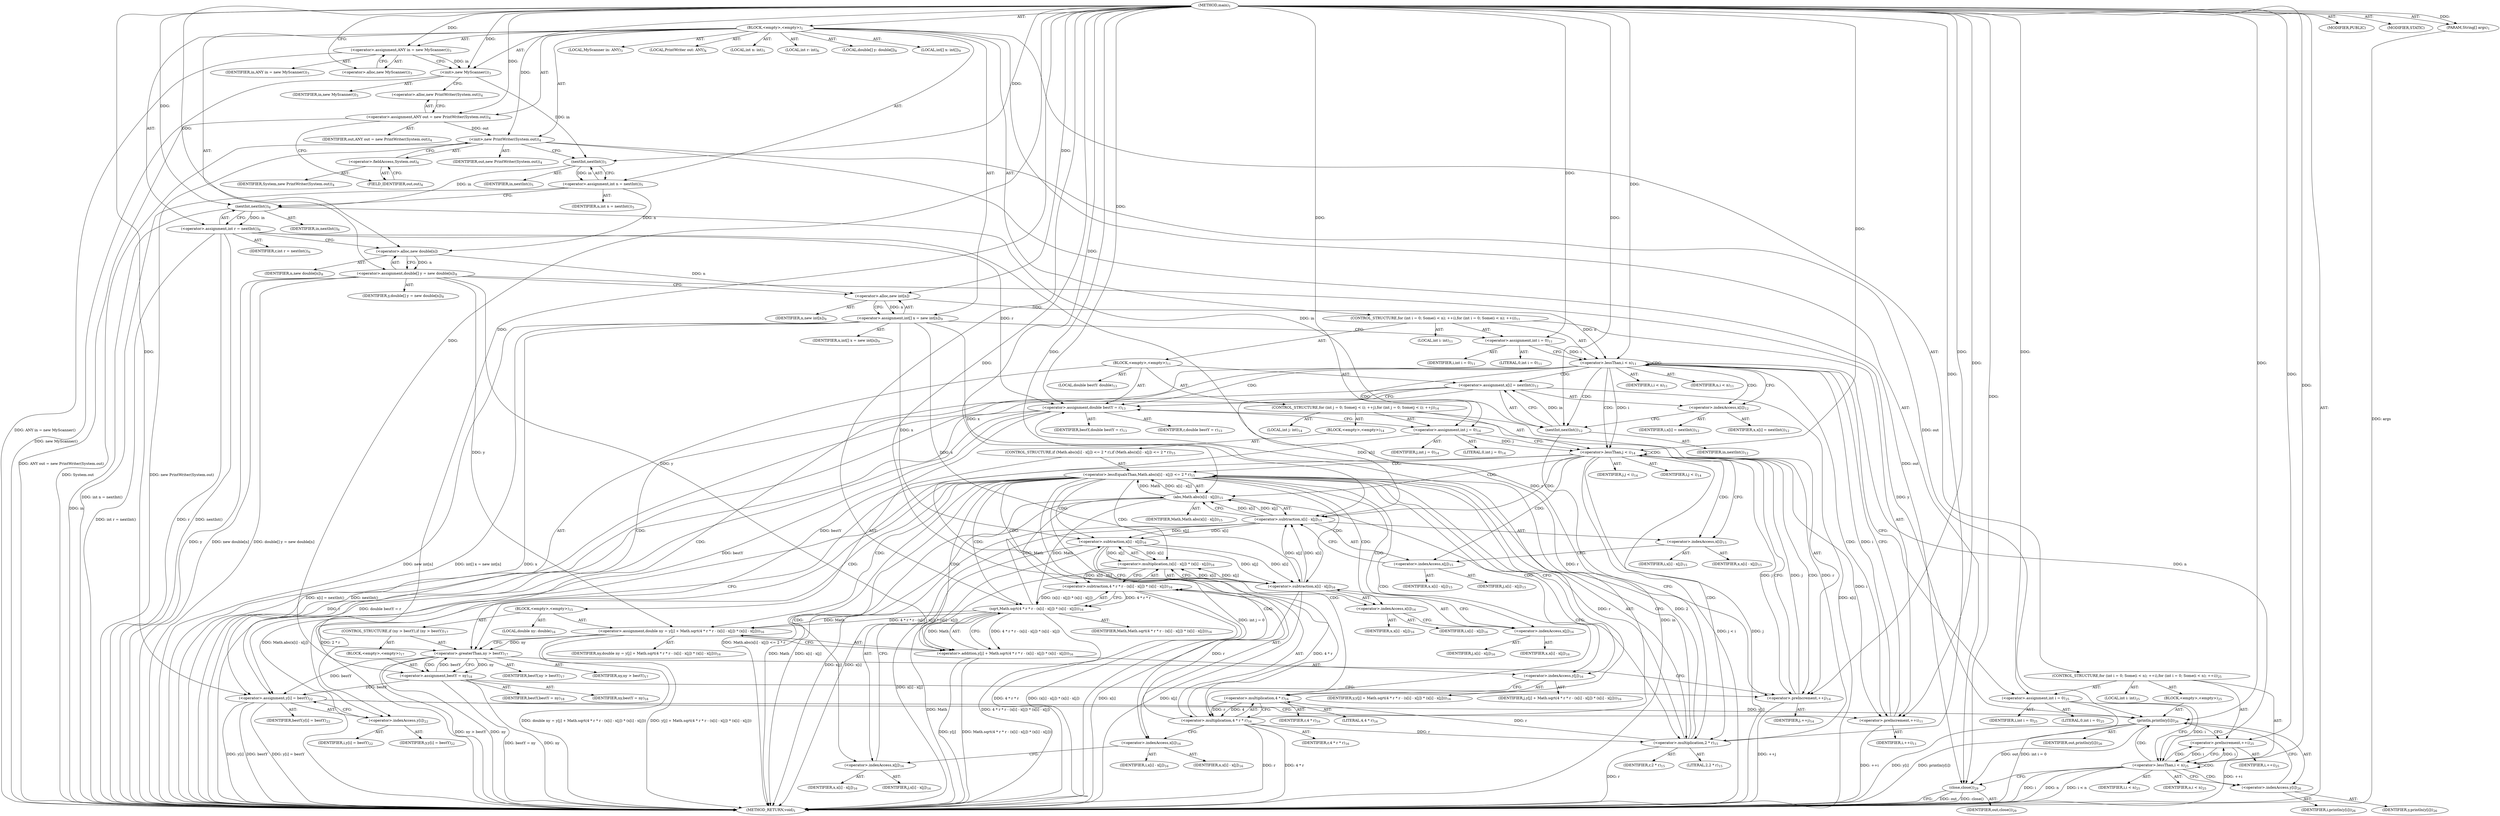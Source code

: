 digraph "main" {  
"21" [label = <(METHOD,main)<SUB>1</SUB>> ]
"22" [label = <(PARAM,String[] args)<SUB>1</SUB>> ]
"23" [label = <(BLOCK,&lt;empty&gt;,&lt;empty&gt;)<SUB>1</SUB>> ]
"4" [label = <(LOCAL,MyScanner in: ANY)<SUB>3</SUB>> ]
"24" [label = <(&lt;operator&gt;.assignment,ANY in = new MyScanner())<SUB>3</SUB>> ]
"25" [label = <(IDENTIFIER,in,ANY in = new MyScanner())<SUB>3</SUB>> ]
"26" [label = <(&lt;operator&gt;.alloc,new MyScanner())<SUB>3</SUB>> ]
"27" [label = <(&lt;init&gt;,new MyScanner())<SUB>3</SUB>> ]
"3" [label = <(IDENTIFIER,in,new MyScanner())<SUB>3</SUB>> ]
"6" [label = <(LOCAL,PrintWriter out: ANY)<SUB>4</SUB>> ]
"28" [label = <(&lt;operator&gt;.assignment,ANY out = new PrintWriter(System.out))<SUB>4</SUB>> ]
"29" [label = <(IDENTIFIER,out,ANY out = new PrintWriter(System.out))<SUB>4</SUB>> ]
"30" [label = <(&lt;operator&gt;.alloc,new PrintWriter(System.out))<SUB>4</SUB>> ]
"31" [label = <(&lt;init&gt;,new PrintWriter(System.out))<SUB>4</SUB>> ]
"5" [label = <(IDENTIFIER,out,new PrintWriter(System.out))<SUB>4</SUB>> ]
"32" [label = <(&lt;operator&gt;.fieldAccess,System.out)<SUB>4</SUB>> ]
"33" [label = <(IDENTIFIER,System,new PrintWriter(System.out))<SUB>4</SUB>> ]
"34" [label = <(FIELD_IDENTIFIER,out,out)<SUB>4</SUB>> ]
"35" [label = <(LOCAL,int n: int)<SUB>5</SUB>> ]
"36" [label = <(&lt;operator&gt;.assignment,int n = nextInt())<SUB>5</SUB>> ]
"37" [label = <(IDENTIFIER,n,int n = nextInt())<SUB>5</SUB>> ]
"38" [label = <(nextInt,nextInt())<SUB>5</SUB>> ]
"39" [label = <(IDENTIFIER,in,nextInt())<SUB>5</SUB>> ]
"40" [label = <(LOCAL,int r: int)<SUB>6</SUB>> ]
"41" [label = <(&lt;operator&gt;.assignment,int r = nextInt())<SUB>6</SUB>> ]
"42" [label = <(IDENTIFIER,r,int r = nextInt())<SUB>6</SUB>> ]
"43" [label = <(nextInt,nextInt())<SUB>6</SUB>> ]
"44" [label = <(IDENTIFIER,in,nextInt())<SUB>6</SUB>> ]
"45" [label = <(LOCAL,double[] y: double[])<SUB>8</SUB>> ]
"46" [label = <(&lt;operator&gt;.assignment,double[] y = new double[n])<SUB>8</SUB>> ]
"47" [label = <(IDENTIFIER,y,double[] y = new double[n])<SUB>8</SUB>> ]
"48" [label = <(&lt;operator&gt;.alloc,new double[n])> ]
"49" [label = <(IDENTIFIER,n,new double[n])<SUB>8</SUB>> ]
"50" [label = <(LOCAL,int[] x: int[])<SUB>9</SUB>> ]
"51" [label = <(&lt;operator&gt;.assignment,int[] x = new int[n])<SUB>9</SUB>> ]
"52" [label = <(IDENTIFIER,x,int[] x = new int[n])<SUB>9</SUB>> ]
"53" [label = <(&lt;operator&gt;.alloc,new int[n])> ]
"54" [label = <(IDENTIFIER,n,new int[n])<SUB>9</SUB>> ]
"55" [label = <(CONTROL_STRUCTURE,for (int i = 0; Some(i &lt; n); ++i),for (int i = 0; Some(i &lt; n); ++i))<SUB>11</SUB>> ]
"56" [label = <(LOCAL,int i: int)<SUB>11</SUB>> ]
"57" [label = <(&lt;operator&gt;.assignment,int i = 0)<SUB>11</SUB>> ]
"58" [label = <(IDENTIFIER,i,int i = 0)<SUB>11</SUB>> ]
"59" [label = <(LITERAL,0,int i = 0)<SUB>11</SUB>> ]
"60" [label = <(&lt;operator&gt;.lessThan,i &lt; n)<SUB>11</SUB>> ]
"61" [label = <(IDENTIFIER,i,i &lt; n)<SUB>11</SUB>> ]
"62" [label = <(IDENTIFIER,n,i &lt; n)<SUB>11</SUB>> ]
"63" [label = <(&lt;operator&gt;.preIncrement,++i)<SUB>11</SUB>> ]
"64" [label = <(IDENTIFIER,i,++i)<SUB>11</SUB>> ]
"65" [label = <(BLOCK,&lt;empty&gt;,&lt;empty&gt;)<SUB>11</SUB>> ]
"66" [label = <(&lt;operator&gt;.assignment,x[i] = nextInt())<SUB>12</SUB>> ]
"67" [label = <(&lt;operator&gt;.indexAccess,x[i])<SUB>12</SUB>> ]
"68" [label = <(IDENTIFIER,x,x[i] = nextInt())<SUB>12</SUB>> ]
"69" [label = <(IDENTIFIER,i,x[i] = nextInt())<SUB>12</SUB>> ]
"70" [label = <(nextInt,nextInt())<SUB>12</SUB>> ]
"71" [label = <(IDENTIFIER,in,nextInt())<SUB>12</SUB>> ]
"72" [label = <(LOCAL,double bestY: double)<SUB>13</SUB>> ]
"73" [label = <(&lt;operator&gt;.assignment,double bestY = r)<SUB>13</SUB>> ]
"74" [label = <(IDENTIFIER,bestY,double bestY = r)<SUB>13</SUB>> ]
"75" [label = <(IDENTIFIER,r,double bestY = r)<SUB>13</SUB>> ]
"76" [label = <(CONTROL_STRUCTURE,for (int j = 0; Some(j &lt; i); ++j),for (int j = 0; Some(j &lt; i); ++j))<SUB>14</SUB>> ]
"77" [label = <(LOCAL,int j: int)<SUB>14</SUB>> ]
"78" [label = <(&lt;operator&gt;.assignment,int j = 0)<SUB>14</SUB>> ]
"79" [label = <(IDENTIFIER,j,int j = 0)<SUB>14</SUB>> ]
"80" [label = <(LITERAL,0,int j = 0)<SUB>14</SUB>> ]
"81" [label = <(&lt;operator&gt;.lessThan,j &lt; i)<SUB>14</SUB>> ]
"82" [label = <(IDENTIFIER,j,j &lt; i)<SUB>14</SUB>> ]
"83" [label = <(IDENTIFIER,i,j &lt; i)<SUB>14</SUB>> ]
"84" [label = <(&lt;operator&gt;.preIncrement,++j)<SUB>14</SUB>> ]
"85" [label = <(IDENTIFIER,j,++j)<SUB>14</SUB>> ]
"86" [label = <(BLOCK,&lt;empty&gt;,&lt;empty&gt;)<SUB>14</SUB>> ]
"87" [label = <(CONTROL_STRUCTURE,if (Math.abs(x[i] - x[j]) &lt;= 2 * r),if (Math.abs(x[i] - x[j]) &lt;= 2 * r))<SUB>15</SUB>> ]
"88" [label = <(&lt;operator&gt;.lessEqualsThan,Math.abs(x[i] - x[j]) &lt;= 2 * r)<SUB>15</SUB>> ]
"89" [label = <(abs,Math.abs(x[i] - x[j]))<SUB>15</SUB>> ]
"90" [label = <(IDENTIFIER,Math,Math.abs(x[i] - x[j]))<SUB>15</SUB>> ]
"91" [label = <(&lt;operator&gt;.subtraction,x[i] - x[j])<SUB>15</SUB>> ]
"92" [label = <(&lt;operator&gt;.indexAccess,x[i])<SUB>15</SUB>> ]
"93" [label = <(IDENTIFIER,x,x[i] - x[j])<SUB>15</SUB>> ]
"94" [label = <(IDENTIFIER,i,x[i] - x[j])<SUB>15</SUB>> ]
"95" [label = <(&lt;operator&gt;.indexAccess,x[j])<SUB>15</SUB>> ]
"96" [label = <(IDENTIFIER,x,x[i] - x[j])<SUB>15</SUB>> ]
"97" [label = <(IDENTIFIER,j,x[i] - x[j])<SUB>15</SUB>> ]
"98" [label = <(&lt;operator&gt;.multiplication,2 * r)<SUB>15</SUB>> ]
"99" [label = <(LITERAL,2,2 * r)<SUB>15</SUB>> ]
"100" [label = <(IDENTIFIER,r,2 * r)<SUB>15</SUB>> ]
"101" [label = <(BLOCK,&lt;empty&gt;,&lt;empty&gt;)<SUB>15</SUB>> ]
"102" [label = <(LOCAL,double ny: double)<SUB>16</SUB>> ]
"103" [label = <(&lt;operator&gt;.assignment,double ny = y[j] + Math.sqrt(4 * r * r - (x[i] - x[j]) * (x[i] - x[j])))<SUB>16</SUB>> ]
"104" [label = <(IDENTIFIER,ny,double ny = y[j] + Math.sqrt(4 * r * r - (x[i] - x[j]) * (x[i] - x[j])))<SUB>16</SUB>> ]
"105" [label = <(&lt;operator&gt;.addition,y[j] + Math.sqrt(4 * r * r - (x[i] - x[j]) * (x[i] - x[j])))<SUB>16</SUB>> ]
"106" [label = <(&lt;operator&gt;.indexAccess,y[j])<SUB>16</SUB>> ]
"107" [label = <(IDENTIFIER,y,y[j] + Math.sqrt(4 * r * r - (x[i] - x[j]) * (x[i] - x[j])))<SUB>16</SUB>> ]
"108" [label = <(IDENTIFIER,j,y[j] + Math.sqrt(4 * r * r - (x[i] - x[j]) * (x[i] - x[j])))<SUB>16</SUB>> ]
"109" [label = <(sqrt,Math.sqrt(4 * r * r - (x[i] - x[j]) * (x[i] - x[j])))<SUB>16</SUB>> ]
"110" [label = <(IDENTIFIER,Math,Math.sqrt(4 * r * r - (x[i] - x[j]) * (x[i] - x[j])))<SUB>16</SUB>> ]
"111" [label = <(&lt;operator&gt;.subtraction,4 * r * r - (x[i] - x[j]) * (x[i] - x[j]))<SUB>16</SUB>> ]
"112" [label = <(&lt;operator&gt;.multiplication,4 * r * r)<SUB>16</SUB>> ]
"113" [label = <(&lt;operator&gt;.multiplication,4 * r)<SUB>16</SUB>> ]
"114" [label = <(LITERAL,4,4 * r)<SUB>16</SUB>> ]
"115" [label = <(IDENTIFIER,r,4 * r)<SUB>16</SUB>> ]
"116" [label = <(IDENTIFIER,r,4 * r * r)<SUB>16</SUB>> ]
"117" [label = <(&lt;operator&gt;.multiplication,(x[i] - x[j]) * (x[i] - x[j]))<SUB>16</SUB>> ]
"118" [label = <(&lt;operator&gt;.subtraction,x[i] - x[j])<SUB>16</SUB>> ]
"119" [label = <(&lt;operator&gt;.indexAccess,x[i])<SUB>16</SUB>> ]
"120" [label = <(IDENTIFIER,x,x[i] - x[j])<SUB>16</SUB>> ]
"121" [label = <(IDENTIFIER,i,x[i] - x[j])<SUB>16</SUB>> ]
"122" [label = <(&lt;operator&gt;.indexAccess,x[j])<SUB>16</SUB>> ]
"123" [label = <(IDENTIFIER,x,x[i] - x[j])<SUB>16</SUB>> ]
"124" [label = <(IDENTIFIER,j,x[i] - x[j])<SUB>16</SUB>> ]
"125" [label = <(&lt;operator&gt;.subtraction,x[i] - x[j])<SUB>16</SUB>> ]
"126" [label = <(&lt;operator&gt;.indexAccess,x[i])<SUB>16</SUB>> ]
"127" [label = <(IDENTIFIER,x,x[i] - x[j])<SUB>16</SUB>> ]
"128" [label = <(IDENTIFIER,i,x[i] - x[j])<SUB>16</SUB>> ]
"129" [label = <(&lt;operator&gt;.indexAccess,x[j])<SUB>16</SUB>> ]
"130" [label = <(IDENTIFIER,x,x[i] - x[j])<SUB>16</SUB>> ]
"131" [label = <(IDENTIFIER,j,x[i] - x[j])<SUB>16</SUB>> ]
"132" [label = <(CONTROL_STRUCTURE,if (ny &gt; bestY),if (ny &gt; bestY))<SUB>17</SUB>> ]
"133" [label = <(&lt;operator&gt;.greaterThan,ny &gt; bestY)<SUB>17</SUB>> ]
"134" [label = <(IDENTIFIER,ny,ny &gt; bestY)<SUB>17</SUB>> ]
"135" [label = <(IDENTIFIER,bestY,ny &gt; bestY)<SUB>17</SUB>> ]
"136" [label = <(BLOCK,&lt;empty&gt;,&lt;empty&gt;)<SUB>17</SUB>> ]
"137" [label = <(&lt;operator&gt;.assignment,bestY = ny)<SUB>18</SUB>> ]
"138" [label = <(IDENTIFIER,bestY,bestY = ny)<SUB>18</SUB>> ]
"139" [label = <(IDENTIFIER,ny,bestY = ny)<SUB>18</SUB>> ]
"140" [label = <(&lt;operator&gt;.assignment,y[i] = bestY)<SUB>22</SUB>> ]
"141" [label = <(&lt;operator&gt;.indexAccess,y[i])<SUB>22</SUB>> ]
"142" [label = <(IDENTIFIER,y,y[i] = bestY)<SUB>22</SUB>> ]
"143" [label = <(IDENTIFIER,i,y[i] = bestY)<SUB>22</SUB>> ]
"144" [label = <(IDENTIFIER,bestY,y[i] = bestY)<SUB>22</SUB>> ]
"145" [label = <(CONTROL_STRUCTURE,for (int i = 0; Some(i &lt; n); ++i),for (int i = 0; Some(i &lt; n); ++i))<SUB>25</SUB>> ]
"146" [label = <(LOCAL,int i: int)<SUB>25</SUB>> ]
"147" [label = <(&lt;operator&gt;.assignment,int i = 0)<SUB>25</SUB>> ]
"148" [label = <(IDENTIFIER,i,int i = 0)<SUB>25</SUB>> ]
"149" [label = <(LITERAL,0,int i = 0)<SUB>25</SUB>> ]
"150" [label = <(&lt;operator&gt;.lessThan,i &lt; n)<SUB>25</SUB>> ]
"151" [label = <(IDENTIFIER,i,i &lt; n)<SUB>25</SUB>> ]
"152" [label = <(IDENTIFIER,n,i &lt; n)<SUB>25</SUB>> ]
"153" [label = <(&lt;operator&gt;.preIncrement,++i)<SUB>25</SUB>> ]
"154" [label = <(IDENTIFIER,i,++i)<SUB>25</SUB>> ]
"155" [label = <(BLOCK,&lt;empty&gt;,&lt;empty&gt;)<SUB>25</SUB>> ]
"156" [label = <(println,println(y[i]))<SUB>26</SUB>> ]
"157" [label = <(IDENTIFIER,out,println(y[i]))<SUB>26</SUB>> ]
"158" [label = <(&lt;operator&gt;.indexAccess,y[i])<SUB>26</SUB>> ]
"159" [label = <(IDENTIFIER,y,println(y[i]))<SUB>26</SUB>> ]
"160" [label = <(IDENTIFIER,i,println(y[i]))<SUB>26</SUB>> ]
"161" [label = <(close,close())<SUB>29</SUB>> ]
"162" [label = <(IDENTIFIER,out,close())<SUB>29</SUB>> ]
"163" [label = <(MODIFIER,PUBLIC)> ]
"164" [label = <(MODIFIER,STATIC)> ]
"165" [label = <(METHOD_RETURN,void)<SUB>1</SUB>> ]
  "21" -> "22"  [ label = "AST: "] 
  "21" -> "23"  [ label = "AST: "] 
  "21" -> "163"  [ label = "AST: "] 
  "21" -> "164"  [ label = "AST: "] 
  "21" -> "165"  [ label = "AST: "] 
  "23" -> "4"  [ label = "AST: "] 
  "23" -> "24"  [ label = "AST: "] 
  "23" -> "27"  [ label = "AST: "] 
  "23" -> "6"  [ label = "AST: "] 
  "23" -> "28"  [ label = "AST: "] 
  "23" -> "31"  [ label = "AST: "] 
  "23" -> "35"  [ label = "AST: "] 
  "23" -> "36"  [ label = "AST: "] 
  "23" -> "40"  [ label = "AST: "] 
  "23" -> "41"  [ label = "AST: "] 
  "23" -> "45"  [ label = "AST: "] 
  "23" -> "46"  [ label = "AST: "] 
  "23" -> "50"  [ label = "AST: "] 
  "23" -> "51"  [ label = "AST: "] 
  "23" -> "55"  [ label = "AST: "] 
  "23" -> "145"  [ label = "AST: "] 
  "23" -> "161"  [ label = "AST: "] 
  "24" -> "25"  [ label = "AST: "] 
  "24" -> "26"  [ label = "AST: "] 
  "27" -> "3"  [ label = "AST: "] 
  "28" -> "29"  [ label = "AST: "] 
  "28" -> "30"  [ label = "AST: "] 
  "31" -> "5"  [ label = "AST: "] 
  "31" -> "32"  [ label = "AST: "] 
  "32" -> "33"  [ label = "AST: "] 
  "32" -> "34"  [ label = "AST: "] 
  "36" -> "37"  [ label = "AST: "] 
  "36" -> "38"  [ label = "AST: "] 
  "38" -> "39"  [ label = "AST: "] 
  "41" -> "42"  [ label = "AST: "] 
  "41" -> "43"  [ label = "AST: "] 
  "43" -> "44"  [ label = "AST: "] 
  "46" -> "47"  [ label = "AST: "] 
  "46" -> "48"  [ label = "AST: "] 
  "48" -> "49"  [ label = "AST: "] 
  "51" -> "52"  [ label = "AST: "] 
  "51" -> "53"  [ label = "AST: "] 
  "53" -> "54"  [ label = "AST: "] 
  "55" -> "56"  [ label = "AST: "] 
  "55" -> "57"  [ label = "AST: "] 
  "55" -> "60"  [ label = "AST: "] 
  "55" -> "63"  [ label = "AST: "] 
  "55" -> "65"  [ label = "AST: "] 
  "57" -> "58"  [ label = "AST: "] 
  "57" -> "59"  [ label = "AST: "] 
  "60" -> "61"  [ label = "AST: "] 
  "60" -> "62"  [ label = "AST: "] 
  "63" -> "64"  [ label = "AST: "] 
  "65" -> "66"  [ label = "AST: "] 
  "65" -> "72"  [ label = "AST: "] 
  "65" -> "73"  [ label = "AST: "] 
  "65" -> "76"  [ label = "AST: "] 
  "65" -> "140"  [ label = "AST: "] 
  "66" -> "67"  [ label = "AST: "] 
  "66" -> "70"  [ label = "AST: "] 
  "67" -> "68"  [ label = "AST: "] 
  "67" -> "69"  [ label = "AST: "] 
  "70" -> "71"  [ label = "AST: "] 
  "73" -> "74"  [ label = "AST: "] 
  "73" -> "75"  [ label = "AST: "] 
  "76" -> "77"  [ label = "AST: "] 
  "76" -> "78"  [ label = "AST: "] 
  "76" -> "81"  [ label = "AST: "] 
  "76" -> "84"  [ label = "AST: "] 
  "76" -> "86"  [ label = "AST: "] 
  "78" -> "79"  [ label = "AST: "] 
  "78" -> "80"  [ label = "AST: "] 
  "81" -> "82"  [ label = "AST: "] 
  "81" -> "83"  [ label = "AST: "] 
  "84" -> "85"  [ label = "AST: "] 
  "86" -> "87"  [ label = "AST: "] 
  "87" -> "88"  [ label = "AST: "] 
  "87" -> "101"  [ label = "AST: "] 
  "88" -> "89"  [ label = "AST: "] 
  "88" -> "98"  [ label = "AST: "] 
  "89" -> "90"  [ label = "AST: "] 
  "89" -> "91"  [ label = "AST: "] 
  "91" -> "92"  [ label = "AST: "] 
  "91" -> "95"  [ label = "AST: "] 
  "92" -> "93"  [ label = "AST: "] 
  "92" -> "94"  [ label = "AST: "] 
  "95" -> "96"  [ label = "AST: "] 
  "95" -> "97"  [ label = "AST: "] 
  "98" -> "99"  [ label = "AST: "] 
  "98" -> "100"  [ label = "AST: "] 
  "101" -> "102"  [ label = "AST: "] 
  "101" -> "103"  [ label = "AST: "] 
  "101" -> "132"  [ label = "AST: "] 
  "103" -> "104"  [ label = "AST: "] 
  "103" -> "105"  [ label = "AST: "] 
  "105" -> "106"  [ label = "AST: "] 
  "105" -> "109"  [ label = "AST: "] 
  "106" -> "107"  [ label = "AST: "] 
  "106" -> "108"  [ label = "AST: "] 
  "109" -> "110"  [ label = "AST: "] 
  "109" -> "111"  [ label = "AST: "] 
  "111" -> "112"  [ label = "AST: "] 
  "111" -> "117"  [ label = "AST: "] 
  "112" -> "113"  [ label = "AST: "] 
  "112" -> "116"  [ label = "AST: "] 
  "113" -> "114"  [ label = "AST: "] 
  "113" -> "115"  [ label = "AST: "] 
  "117" -> "118"  [ label = "AST: "] 
  "117" -> "125"  [ label = "AST: "] 
  "118" -> "119"  [ label = "AST: "] 
  "118" -> "122"  [ label = "AST: "] 
  "119" -> "120"  [ label = "AST: "] 
  "119" -> "121"  [ label = "AST: "] 
  "122" -> "123"  [ label = "AST: "] 
  "122" -> "124"  [ label = "AST: "] 
  "125" -> "126"  [ label = "AST: "] 
  "125" -> "129"  [ label = "AST: "] 
  "126" -> "127"  [ label = "AST: "] 
  "126" -> "128"  [ label = "AST: "] 
  "129" -> "130"  [ label = "AST: "] 
  "129" -> "131"  [ label = "AST: "] 
  "132" -> "133"  [ label = "AST: "] 
  "132" -> "136"  [ label = "AST: "] 
  "133" -> "134"  [ label = "AST: "] 
  "133" -> "135"  [ label = "AST: "] 
  "136" -> "137"  [ label = "AST: "] 
  "137" -> "138"  [ label = "AST: "] 
  "137" -> "139"  [ label = "AST: "] 
  "140" -> "141"  [ label = "AST: "] 
  "140" -> "144"  [ label = "AST: "] 
  "141" -> "142"  [ label = "AST: "] 
  "141" -> "143"  [ label = "AST: "] 
  "145" -> "146"  [ label = "AST: "] 
  "145" -> "147"  [ label = "AST: "] 
  "145" -> "150"  [ label = "AST: "] 
  "145" -> "153"  [ label = "AST: "] 
  "145" -> "155"  [ label = "AST: "] 
  "147" -> "148"  [ label = "AST: "] 
  "147" -> "149"  [ label = "AST: "] 
  "150" -> "151"  [ label = "AST: "] 
  "150" -> "152"  [ label = "AST: "] 
  "153" -> "154"  [ label = "AST: "] 
  "155" -> "156"  [ label = "AST: "] 
  "156" -> "157"  [ label = "AST: "] 
  "156" -> "158"  [ label = "AST: "] 
  "158" -> "159"  [ label = "AST: "] 
  "158" -> "160"  [ label = "AST: "] 
  "161" -> "162"  [ label = "AST: "] 
  "24" -> "27"  [ label = "CFG: "] 
  "27" -> "30"  [ label = "CFG: "] 
  "28" -> "34"  [ label = "CFG: "] 
  "31" -> "38"  [ label = "CFG: "] 
  "36" -> "43"  [ label = "CFG: "] 
  "41" -> "48"  [ label = "CFG: "] 
  "46" -> "53"  [ label = "CFG: "] 
  "51" -> "57"  [ label = "CFG: "] 
  "161" -> "165"  [ label = "CFG: "] 
  "26" -> "24"  [ label = "CFG: "] 
  "30" -> "28"  [ label = "CFG: "] 
  "32" -> "31"  [ label = "CFG: "] 
  "38" -> "36"  [ label = "CFG: "] 
  "43" -> "41"  [ label = "CFG: "] 
  "48" -> "46"  [ label = "CFG: "] 
  "53" -> "51"  [ label = "CFG: "] 
  "57" -> "60"  [ label = "CFG: "] 
  "60" -> "67"  [ label = "CFG: "] 
  "60" -> "147"  [ label = "CFG: "] 
  "63" -> "60"  [ label = "CFG: "] 
  "147" -> "150"  [ label = "CFG: "] 
  "150" -> "158"  [ label = "CFG: "] 
  "150" -> "161"  [ label = "CFG: "] 
  "153" -> "150"  [ label = "CFG: "] 
  "34" -> "32"  [ label = "CFG: "] 
  "66" -> "73"  [ label = "CFG: "] 
  "73" -> "78"  [ label = "CFG: "] 
  "140" -> "63"  [ label = "CFG: "] 
  "156" -> "153"  [ label = "CFG: "] 
  "67" -> "70"  [ label = "CFG: "] 
  "70" -> "66"  [ label = "CFG: "] 
  "78" -> "81"  [ label = "CFG: "] 
  "81" -> "92"  [ label = "CFG: "] 
  "81" -> "141"  [ label = "CFG: "] 
  "84" -> "81"  [ label = "CFG: "] 
  "141" -> "140"  [ label = "CFG: "] 
  "158" -> "156"  [ label = "CFG: "] 
  "88" -> "106"  [ label = "CFG: "] 
  "88" -> "84"  [ label = "CFG: "] 
  "89" -> "98"  [ label = "CFG: "] 
  "98" -> "88"  [ label = "CFG: "] 
  "103" -> "133"  [ label = "CFG: "] 
  "91" -> "89"  [ label = "CFG: "] 
  "105" -> "103"  [ label = "CFG: "] 
  "133" -> "137"  [ label = "CFG: "] 
  "133" -> "84"  [ label = "CFG: "] 
  "92" -> "95"  [ label = "CFG: "] 
  "95" -> "91"  [ label = "CFG: "] 
  "106" -> "113"  [ label = "CFG: "] 
  "109" -> "105"  [ label = "CFG: "] 
  "137" -> "84"  [ label = "CFG: "] 
  "111" -> "109"  [ label = "CFG: "] 
  "112" -> "119"  [ label = "CFG: "] 
  "117" -> "111"  [ label = "CFG: "] 
  "113" -> "112"  [ label = "CFG: "] 
  "118" -> "126"  [ label = "CFG: "] 
  "125" -> "117"  [ label = "CFG: "] 
  "119" -> "122"  [ label = "CFG: "] 
  "122" -> "118"  [ label = "CFG: "] 
  "126" -> "129"  [ label = "CFG: "] 
  "129" -> "125"  [ label = "CFG: "] 
  "21" -> "26"  [ label = "CFG: "] 
  "22" -> "165"  [ label = "DDG: args"] 
  "24" -> "165"  [ label = "DDG: ANY in = new MyScanner()"] 
  "27" -> "165"  [ label = "DDG: new MyScanner()"] 
  "28" -> "165"  [ label = "DDG: ANY out = new PrintWriter(System.out)"] 
  "31" -> "165"  [ label = "DDG: System.out"] 
  "31" -> "165"  [ label = "DDG: new PrintWriter(System.out)"] 
  "36" -> "165"  [ label = "DDG: int n = nextInt()"] 
  "41" -> "165"  [ label = "DDG: r"] 
  "43" -> "165"  [ label = "DDG: in"] 
  "41" -> "165"  [ label = "DDG: nextInt()"] 
  "41" -> "165"  [ label = "DDG: int r = nextInt()"] 
  "46" -> "165"  [ label = "DDG: y"] 
  "46" -> "165"  [ label = "DDG: new double[n]"] 
  "46" -> "165"  [ label = "DDG: double[] y = new double[n]"] 
  "51" -> "165"  [ label = "DDG: x"] 
  "51" -> "165"  [ label = "DDG: new int[n]"] 
  "51" -> "165"  [ label = "DDG: int[] x = new int[n]"] 
  "147" -> "165"  [ label = "DDG: int i = 0"] 
  "150" -> "165"  [ label = "DDG: i"] 
  "150" -> "165"  [ label = "DDG: n"] 
  "150" -> "165"  [ label = "DDG: i &lt; n"] 
  "161" -> "165"  [ label = "DDG: out"] 
  "161" -> "165"  [ label = "DDG: close()"] 
  "156" -> "165"  [ label = "DDG: y[i]"] 
  "156" -> "165"  [ label = "DDG: println(y[i])"] 
  "153" -> "165"  [ label = "DDG: ++i"] 
  "66" -> "165"  [ label = "DDG: x[i]"] 
  "70" -> "165"  [ label = "DDG: in"] 
  "66" -> "165"  [ label = "DDG: nextInt()"] 
  "66" -> "165"  [ label = "DDG: x[i] = nextInt()"] 
  "73" -> "165"  [ label = "DDG: r"] 
  "73" -> "165"  [ label = "DDG: double bestY = r"] 
  "78" -> "165"  [ label = "DDG: int j = 0"] 
  "81" -> "165"  [ label = "DDG: j"] 
  "81" -> "165"  [ label = "DDG: j &lt; i"] 
  "140" -> "165"  [ label = "DDG: y[i]"] 
  "140" -> "165"  [ label = "DDG: bestY"] 
  "140" -> "165"  [ label = "DDG: y[i] = bestY"] 
  "63" -> "165"  [ label = "DDG: ++i"] 
  "89" -> "165"  [ label = "DDG: Math"] 
  "91" -> "165"  [ label = "DDG: x[i]"] 
  "91" -> "165"  [ label = "DDG: x[j]"] 
  "89" -> "165"  [ label = "DDG: x[i] - x[j]"] 
  "88" -> "165"  [ label = "DDG: Math.abs(x[i] - x[j])"] 
  "98" -> "165"  [ label = "DDG: r"] 
  "88" -> "165"  [ label = "DDG: 2 * r"] 
  "88" -> "165"  [ label = "DDG: Math.abs(x[i] - x[j]) &lt;= 2 * r"] 
  "105" -> "165"  [ label = "DDG: y[j]"] 
  "109" -> "165"  [ label = "DDG: Math"] 
  "112" -> "165"  [ label = "DDG: 4 * r"] 
  "112" -> "165"  [ label = "DDG: r"] 
  "111" -> "165"  [ label = "DDG: 4 * r * r"] 
  "117" -> "165"  [ label = "DDG: x[i] - x[j]"] 
  "125" -> "165"  [ label = "DDG: x[i]"] 
  "125" -> "165"  [ label = "DDG: x[j]"] 
  "111" -> "165"  [ label = "DDG: (x[i] - x[j]) * (x[i] - x[j])"] 
  "109" -> "165"  [ label = "DDG: 4 * r * r - (x[i] - x[j]) * (x[i] - x[j])"] 
  "105" -> "165"  [ label = "DDG: Math.sqrt(4 * r * r - (x[i] - x[j]) * (x[i] - x[j]))"] 
  "103" -> "165"  [ label = "DDG: y[j] + Math.sqrt(4 * r * r - (x[i] - x[j]) * (x[i] - x[j]))"] 
  "103" -> "165"  [ label = "DDG: double ny = y[j] + Math.sqrt(4 * r * r - (x[i] - x[j]) * (x[i] - x[j]))"] 
  "133" -> "165"  [ label = "DDG: ny"] 
  "133" -> "165"  [ label = "DDG: ny &gt; bestY"] 
  "137" -> "165"  [ label = "DDG: ny"] 
  "137" -> "165"  [ label = "DDG: bestY = ny"] 
  "84" -> "165"  [ label = "DDG: ++j"] 
  "21" -> "22"  [ label = "DDG: "] 
  "21" -> "24"  [ label = "DDG: "] 
  "21" -> "28"  [ label = "DDG: "] 
  "38" -> "36"  [ label = "DDG: in"] 
  "43" -> "41"  [ label = "DDG: in"] 
  "48" -> "46"  [ label = "DDG: n"] 
  "53" -> "51"  [ label = "DDG: n"] 
  "24" -> "27"  [ label = "DDG: in"] 
  "21" -> "27"  [ label = "DDG: "] 
  "28" -> "31"  [ label = "DDG: out"] 
  "21" -> "31"  [ label = "DDG: "] 
  "21" -> "57"  [ label = "DDG: "] 
  "21" -> "147"  [ label = "DDG: "] 
  "31" -> "161"  [ label = "DDG: out"] 
  "156" -> "161"  [ label = "DDG: out"] 
  "21" -> "161"  [ label = "DDG: "] 
  "27" -> "38"  [ label = "DDG: in"] 
  "21" -> "38"  [ label = "DDG: "] 
  "38" -> "43"  [ label = "DDG: in"] 
  "21" -> "43"  [ label = "DDG: "] 
  "36" -> "48"  [ label = "DDG: n"] 
  "21" -> "48"  [ label = "DDG: "] 
  "48" -> "53"  [ label = "DDG: n"] 
  "21" -> "53"  [ label = "DDG: "] 
  "57" -> "60"  [ label = "DDG: i"] 
  "63" -> "60"  [ label = "DDG: i"] 
  "21" -> "60"  [ label = "DDG: "] 
  "53" -> "60"  [ label = "DDG: n"] 
  "81" -> "63"  [ label = "DDG: i"] 
  "21" -> "63"  [ label = "DDG: "] 
  "70" -> "66"  [ label = "DDG: in"] 
  "41" -> "73"  [ label = "DDG: r"] 
  "98" -> "73"  [ label = "DDG: r"] 
  "112" -> "73"  [ label = "DDG: r"] 
  "21" -> "73"  [ label = "DDG: "] 
  "73" -> "140"  [ label = "DDG: bestY"] 
  "133" -> "140"  [ label = "DDG: bestY"] 
  "137" -> "140"  [ label = "DDG: bestY"] 
  "21" -> "140"  [ label = "DDG: "] 
  "147" -> "150"  [ label = "DDG: i"] 
  "153" -> "150"  [ label = "DDG: i"] 
  "21" -> "150"  [ label = "DDG: "] 
  "60" -> "150"  [ label = "DDG: n"] 
  "150" -> "153"  [ label = "DDG: i"] 
  "21" -> "153"  [ label = "DDG: "] 
  "21" -> "78"  [ label = "DDG: "] 
  "31" -> "156"  [ label = "DDG: out"] 
  "21" -> "156"  [ label = "DDG: "] 
  "46" -> "156"  [ label = "DDG: y"] 
  "140" -> "156"  [ label = "DDG: y[i]"] 
  "43" -> "70"  [ label = "DDG: in"] 
  "21" -> "70"  [ label = "DDG: "] 
  "78" -> "81"  [ label = "DDG: j"] 
  "84" -> "81"  [ label = "DDG: j"] 
  "21" -> "81"  [ label = "DDG: "] 
  "60" -> "81"  [ label = "DDG: i"] 
  "81" -> "84"  [ label = "DDG: j"] 
  "21" -> "84"  [ label = "DDG: "] 
  "89" -> "88"  [ label = "DDG: Math"] 
  "89" -> "88"  [ label = "DDG: x[i] - x[j]"] 
  "98" -> "88"  [ label = "DDG: 2"] 
  "98" -> "88"  [ label = "DDG: r"] 
  "46" -> "103"  [ label = "DDG: y"] 
  "109" -> "103"  [ label = "DDG: Math"] 
  "109" -> "103"  [ label = "DDG: 4 * r * r - (x[i] - x[j]) * (x[i] - x[j])"] 
  "109" -> "89"  [ label = "DDG: Math"] 
  "21" -> "89"  [ label = "DDG: "] 
  "91" -> "89"  [ label = "DDG: x[i]"] 
  "91" -> "89"  [ label = "DDG: x[j]"] 
  "21" -> "98"  [ label = "DDG: "] 
  "112" -> "98"  [ label = "DDG: r"] 
  "41" -> "98"  [ label = "DDG: r"] 
  "51" -> "91"  [ label = "DDG: x"] 
  "66" -> "91"  [ label = "DDG: x[i]"] 
  "125" -> "91"  [ label = "DDG: x[i]"] 
  "125" -> "91"  [ label = "DDG: x[j]"] 
  "46" -> "105"  [ label = "DDG: y"] 
  "109" -> "105"  [ label = "DDG: Math"] 
  "109" -> "105"  [ label = "DDG: 4 * r * r - (x[i] - x[j]) * (x[i] - x[j])"] 
  "103" -> "133"  [ label = "DDG: ny"] 
  "21" -> "133"  [ label = "DDG: "] 
  "73" -> "133"  [ label = "DDG: bestY"] 
  "137" -> "133"  [ label = "DDG: bestY"] 
  "133" -> "137"  [ label = "DDG: ny"] 
  "21" -> "137"  [ label = "DDG: "] 
  "89" -> "109"  [ label = "DDG: Math"] 
  "21" -> "109"  [ label = "DDG: "] 
  "111" -> "109"  [ label = "DDG: 4 * r * r"] 
  "111" -> "109"  [ label = "DDG: (x[i] - x[j]) * (x[i] - x[j])"] 
  "112" -> "111"  [ label = "DDG: 4 * r"] 
  "112" -> "111"  [ label = "DDG: r"] 
  "117" -> "111"  [ label = "DDG: x[i] - x[j]"] 
  "113" -> "112"  [ label = "DDG: 4"] 
  "113" -> "112"  [ label = "DDG: r"] 
  "21" -> "112"  [ label = "DDG: "] 
  "118" -> "117"  [ label = "DDG: x[i]"] 
  "118" -> "117"  [ label = "DDG: x[j]"] 
  "125" -> "117"  [ label = "DDG: x[i]"] 
  "125" -> "117"  [ label = "DDG: x[j]"] 
  "21" -> "113"  [ label = "DDG: "] 
  "98" -> "113"  [ label = "DDG: r"] 
  "51" -> "118"  [ label = "DDG: x"] 
  "91" -> "118"  [ label = "DDG: x[i]"] 
  "91" -> "118"  [ label = "DDG: x[j]"] 
  "51" -> "125"  [ label = "DDG: x"] 
  "118" -> "125"  [ label = "DDG: x[i]"] 
  "118" -> "125"  [ label = "DDG: x[j]"] 
  "60" -> "141"  [ label = "CDG: "] 
  "60" -> "60"  [ label = "CDG: "] 
  "60" -> "73"  [ label = "CDG: "] 
  "60" -> "66"  [ label = "CDG: "] 
  "60" -> "81"  [ label = "CDG: "] 
  "60" -> "67"  [ label = "CDG: "] 
  "60" -> "140"  [ label = "CDG: "] 
  "60" -> "70"  [ label = "CDG: "] 
  "60" -> "63"  [ label = "CDG: "] 
  "60" -> "78"  [ label = "CDG: "] 
  "150" -> "150"  [ label = "CDG: "] 
  "150" -> "153"  [ label = "CDG: "] 
  "150" -> "156"  [ label = "CDG: "] 
  "150" -> "158"  [ label = "CDG: "] 
  "81" -> "89"  [ label = "CDG: "] 
  "81" -> "98"  [ label = "CDG: "] 
  "81" -> "81"  [ label = "CDG: "] 
  "81" -> "84"  [ label = "CDG: "] 
  "81" -> "95"  [ label = "CDG: "] 
  "81" -> "92"  [ label = "CDG: "] 
  "81" -> "91"  [ label = "CDG: "] 
  "81" -> "88"  [ label = "CDG: "] 
  "88" -> "113"  [ label = "CDG: "] 
  "88" -> "122"  [ label = "CDG: "] 
  "88" -> "103"  [ label = "CDG: "] 
  "88" -> "119"  [ label = "CDG: "] 
  "88" -> "106"  [ label = "CDG: "] 
  "88" -> "112"  [ label = "CDG: "] 
  "88" -> "129"  [ label = "CDG: "] 
  "88" -> "126"  [ label = "CDG: "] 
  "88" -> "105"  [ label = "CDG: "] 
  "88" -> "118"  [ label = "CDG: "] 
  "88" -> "117"  [ label = "CDG: "] 
  "88" -> "125"  [ label = "CDG: "] 
  "88" -> "111"  [ label = "CDG: "] 
  "88" -> "109"  [ label = "CDG: "] 
  "88" -> "133"  [ label = "CDG: "] 
  "133" -> "137"  [ label = "CDG: "] 
}
